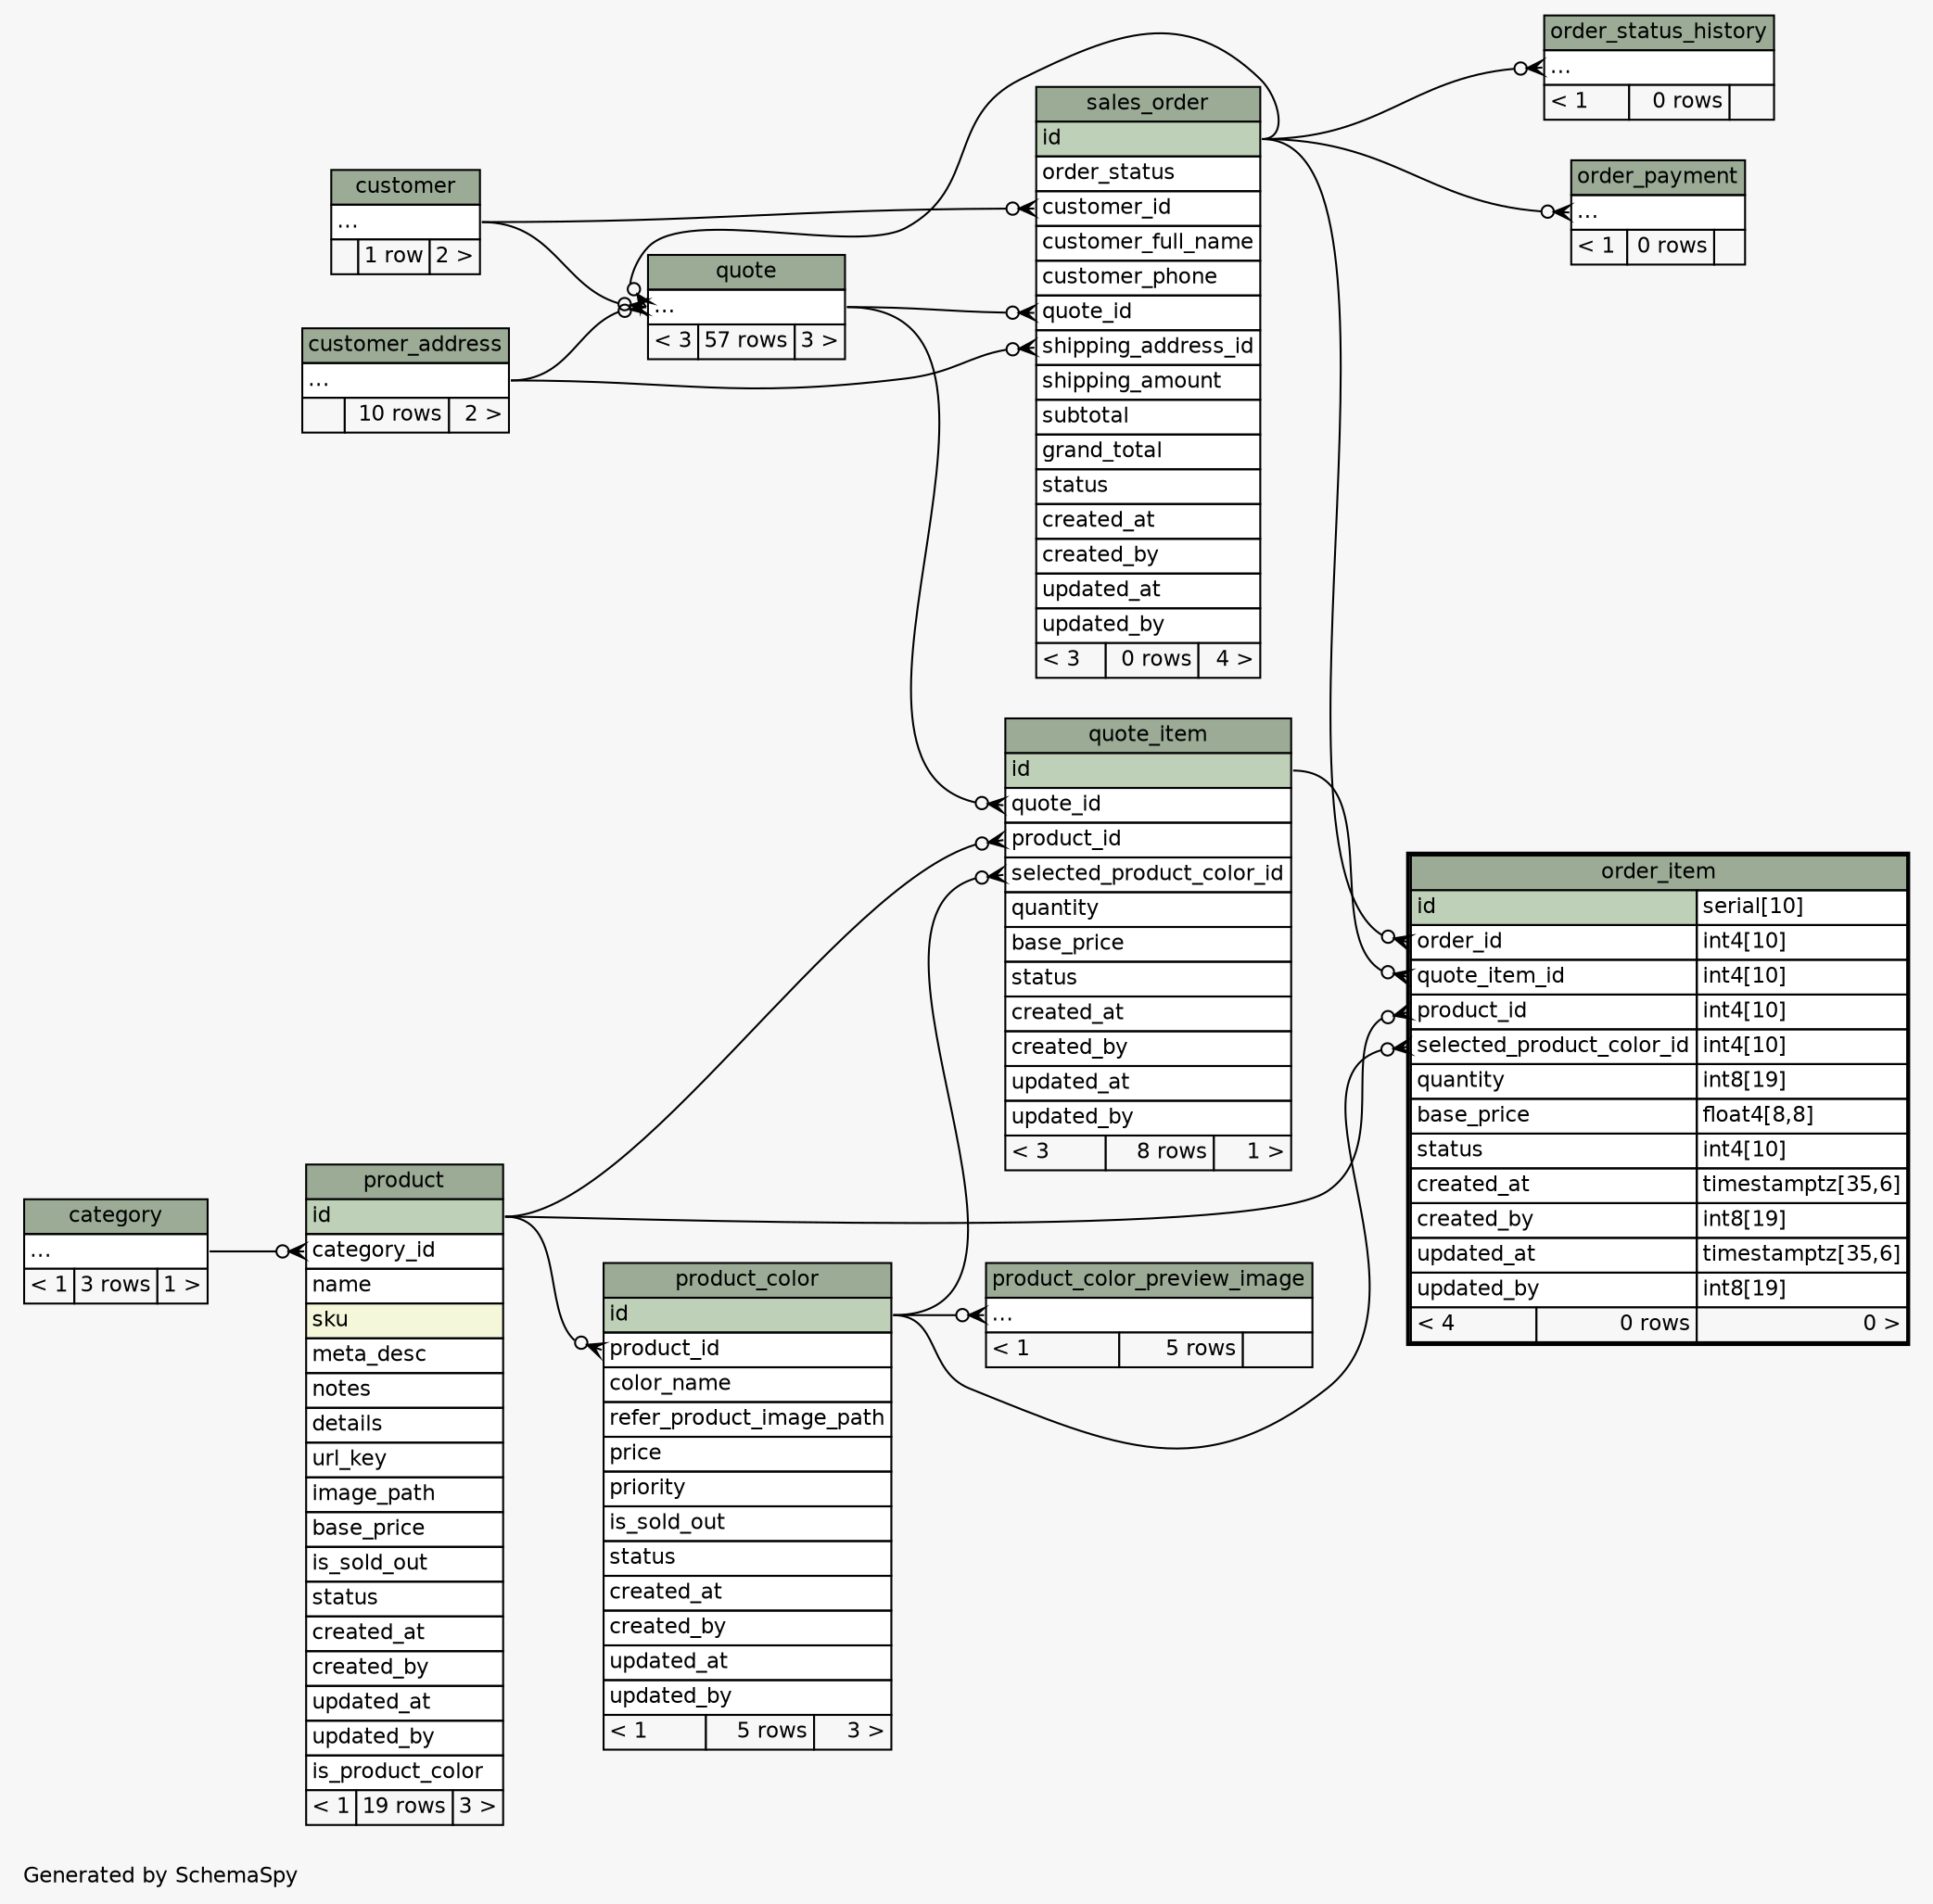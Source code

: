 // dot 2.38.0 on Linux 4.4.0-71-generic
// SchemaSpy rev 590
digraph "twoDegreesRelationshipsDiagram" {
  graph [
    rankdir="RL"
    bgcolor="#f7f7f7"
    label="\nGenerated by SchemaSpy"
    labeljust="l"
    nodesep="0.18"
    ranksep="0.46"
    fontname="Helvetica"
    fontsize="11"
  ];
  node [
    fontname="Helvetica"
    fontsize="11"
    shape="plaintext"
  ];
  edge [
    arrowsize="0.8"
  ];
  "order_item":"order_id":w -> "sales_order":"id":e [arrowhead=none dir=back arrowtail=crowodot];
  "order_item":"product_id":w -> "product":"id":e [arrowhead=none dir=back arrowtail=crowodot];
  "order_item":"quote_item_id":w -> "quote_item":"id":e [arrowhead=none dir=back arrowtail=crowodot];
  "order_item":"selected_product_color_id":w -> "product_color":"id":e [arrowhead=none dir=back arrowtail=crowodot];
  "order_payment":"elipses":w -> "sales_order":"id":e [arrowhead=none dir=back arrowtail=crowodot];
  "order_status_history":"elipses":w -> "sales_order":"id":e [arrowhead=none dir=back arrowtail=crowodot];
  "product":"category_id":w -> "category":"elipses":e [arrowhead=none dir=back arrowtail=crowodot];
  "product_color":"product_id":w -> "product":"id":e [arrowhead=none dir=back arrowtail=crowodot];
  "product_color_preview_image":"elipses":w -> "product_color":"id":e [arrowhead=none dir=back arrowtail=crowodot];
  "quote":"elipses":w -> "customer_address":"elipses":e [arrowhead=none dir=back arrowtail=crowodot];
  "quote":"elipses":w -> "customer":"elipses":e [arrowhead=none dir=back arrowtail=crowodot];
  "quote":"elipses":w -> "sales_order":"id":e [arrowhead=none dir=back arrowtail=crowodot];
  "quote_item":"product_id":w -> "product":"id":e [arrowhead=none dir=back arrowtail=crowodot];
  "quote_item":"quote_id":w -> "quote":"elipses":e [arrowhead=none dir=back arrowtail=crowodot];
  "quote_item":"selected_product_color_id":w -> "product_color":"id":e [arrowhead=none dir=back arrowtail=crowodot];
  "sales_order":"customer_id":w -> "customer":"elipses":e [arrowhead=none dir=back arrowtail=crowodot];
  "sales_order":"quote_id":w -> "quote":"elipses":e [arrowhead=none dir=back arrowtail=crowodot];
  "sales_order":"shipping_address_id":w -> "customer_address":"elipses":e [arrowhead=none dir=back arrowtail=crowodot];
  "category" [
    label=<
    <TABLE BORDER="0" CELLBORDER="1" CELLSPACING="0" BGCOLOR="#ffffff">
      <TR><TD COLSPAN="3" BGCOLOR="#9bab96" ALIGN="CENTER">category</TD></TR>
      <TR><TD PORT="elipses" COLSPAN="3" ALIGN="LEFT">...</TD></TR>
      <TR><TD ALIGN="LEFT" BGCOLOR="#f7f7f7">&lt; 1</TD><TD ALIGN="RIGHT" BGCOLOR="#f7f7f7">3 rows</TD><TD ALIGN="RIGHT" BGCOLOR="#f7f7f7">1 &gt;</TD></TR>
    </TABLE>>
    URL="category.html"
    tooltip="category"
  ];
  "customer" [
    label=<
    <TABLE BORDER="0" CELLBORDER="1" CELLSPACING="0" BGCOLOR="#ffffff">
      <TR><TD COLSPAN="3" BGCOLOR="#9bab96" ALIGN="CENTER">customer</TD></TR>
      <TR><TD PORT="elipses" COLSPAN="3" ALIGN="LEFT">...</TD></TR>
      <TR><TD ALIGN="LEFT" BGCOLOR="#f7f7f7">  </TD><TD ALIGN="RIGHT" BGCOLOR="#f7f7f7">1 row</TD><TD ALIGN="RIGHT" BGCOLOR="#f7f7f7">2 &gt;</TD></TR>
    </TABLE>>
    URL="customer.html"
    tooltip="customer"
  ];
  "customer_address" [
    label=<
    <TABLE BORDER="0" CELLBORDER="1" CELLSPACING="0" BGCOLOR="#ffffff">
      <TR><TD COLSPAN="3" BGCOLOR="#9bab96" ALIGN="CENTER">customer_address</TD></TR>
      <TR><TD PORT="elipses" COLSPAN="3" ALIGN="LEFT">...</TD></TR>
      <TR><TD ALIGN="LEFT" BGCOLOR="#f7f7f7">  </TD><TD ALIGN="RIGHT" BGCOLOR="#f7f7f7">10 rows</TD><TD ALIGN="RIGHT" BGCOLOR="#f7f7f7">2 &gt;</TD></TR>
    </TABLE>>
    URL="customer_address.html"
    tooltip="customer_address"
  ];
  "order_item" [
    label=<
    <TABLE BORDER="2" CELLBORDER="1" CELLSPACING="0" BGCOLOR="#ffffff">
      <TR><TD COLSPAN="3" BGCOLOR="#9bab96" ALIGN="CENTER">order_item</TD></TR>
      <TR><TD PORT="id" COLSPAN="2" BGCOLOR="#bed1b8" ALIGN="LEFT">id</TD><TD PORT="id.type" ALIGN="LEFT">serial[10]</TD></TR>
      <TR><TD PORT="order_id" COLSPAN="2" ALIGN="LEFT">order_id</TD><TD PORT="order_id.type" ALIGN="LEFT">int4[10]</TD></TR>
      <TR><TD PORT="quote_item_id" COLSPAN="2" ALIGN="LEFT">quote_item_id</TD><TD PORT="quote_item_id.type" ALIGN="LEFT">int4[10]</TD></TR>
      <TR><TD PORT="product_id" COLSPAN="2" ALIGN="LEFT">product_id</TD><TD PORT="product_id.type" ALIGN="LEFT">int4[10]</TD></TR>
      <TR><TD PORT="selected_product_color_id" COLSPAN="2" ALIGN="LEFT">selected_product_color_id</TD><TD PORT="selected_product_color_id.type" ALIGN="LEFT">int4[10]</TD></TR>
      <TR><TD PORT="quantity" COLSPAN="2" ALIGN="LEFT">quantity</TD><TD PORT="quantity.type" ALIGN="LEFT">int8[19]</TD></TR>
      <TR><TD PORT="base_price" COLSPAN="2" ALIGN="LEFT">base_price</TD><TD PORT="base_price.type" ALIGN="LEFT">float4[8,8]</TD></TR>
      <TR><TD PORT="status" COLSPAN="2" ALIGN="LEFT">status</TD><TD PORT="status.type" ALIGN="LEFT">int4[10]</TD></TR>
      <TR><TD PORT="created_at" COLSPAN="2" ALIGN="LEFT">created_at</TD><TD PORT="created_at.type" ALIGN="LEFT">timestamptz[35,6]</TD></TR>
      <TR><TD PORT="created_by" COLSPAN="2" ALIGN="LEFT">created_by</TD><TD PORT="created_by.type" ALIGN="LEFT">int8[19]</TD></TR>
      <TR><TD PORT="updated_at" COLSPAN="2" ALIGN="LEFT">updated_at</TD><TD PORT="updated_at.type" ALIGN="LEFT">timestamptz[35,6]</TD></TR>
      <TR><TD PORT="updated_by" COLSPAN="2" ALIGN="LEFT">updated_by</TD><TD PORT="updated_by.type" ALIGN="LEFT">int8[19]</TD></TR>
      <TR><TD ALIGN="LEFT" BGCOLOR="#f7f7f7">&lt; 4</TD><TD ALIGN="RIGHT" BGCOLOR="#f7f7f7">0 rows</TD><TD ALIGN="RIGHT" BGCOLOR="#f7f7f7">0 &gt;</TD></TR>
    </TABLE>>
    URL="order_item.html"
    tooltip="order_item"
  ];
  "order_payment" [
    label=<
    <TABLE BORDER="0" CELLBORDER="1" CELLSPACING="0" BGCOLOR="#ffffff">
      <TR><TD COLSPAN="3" BGCOLOR="#9bab96" ALIGN="CENTER">order_payment</TD></TR>
      <TR><TD PORT="elipses" COLSPAN="3" ALIGN="LEFT">...</TD></TR>
      <TR><TD ALIGN="LEFT" BGCOLOR="#f7f7f7">&lt; 1</TD><TD ALIGN="RIGHT" BGCOLOR="#f7f7f7">0 rows</TD><TD ALIGN="RIGHT" BGCOLOR="#f7f7f7">  </TD></TR>
    </TABLE>>
    URL="order_payment.html"
    tooltip="order_payment"
  ];
  "order_status_history" [
    label=<
    <TABLE BORDER="0" CELLBORDER="1" CELLSPACING="0" BGCOLOR="#ffffff">
      <TR><TD COLSPAN="3" BGCOLOR="#9bab96" ALIGN="CENTER">order_status_history</TD></TR>
      <TR><TD PORT="elipses" COLSPAN="3" ALIGN="LEFT">...</TD></TR>
      <TR><TD ALIGN="LEFT" BGCOLOR="#f7f7f7">&lt; 1</TD><TD ALIGN="RIGHT" BGCOLOR="#f7f7f7">0 rows</TD><TD ALIGN="RIGHT" BGCOLOR="#f7f7f7">  </TD></TR>
    </TABLE>>
    URL="order_status_history.html"
    tooltip="order_status_history"
  ];
  "product" [
    label=<
    <TABLE BORDER="0" CELLBORDER="1" CELLSPACING="0" BGCOLOR="#ffffff">
      <TR><TD COLSPAN="3" BGCOLOR="#9bab96" ALIGN="CENTER">product</TD></TR>
      <TR><TD PORT="id" COLSPAN="3" BGCOLOR="#bed1b8" ALIGN="LEFT">id</TD></TR>
      <TR><TD PORT="category_id" COLSPAN="3" ALIGN="LEFT">category_id</TD></TR>
      <TR><TD PORT="name" COLSPAN="3" ALIGN="LEFT">name</TD></TR>
      <TR><TD PORT="sku" COLSPAN="3" BGCOLOR="#f4f7da" ALIGN="LEFT">sku</TD></TR>
      <TR><TD PORT="meta_desc" COLSPAN="3" ALIGN="LEFT">meta_desc</TD></TR>
      <TR><TD PORT="notes" COLSPAN="3" ALIGN="LEFT">notes</TD></TR>
      <TR><TD PORT="details" COLSPAN="3" ALIGN="LEFT">details</TD></TR>
      <TR><TD PORT="url_key" COLSPAN="3" ALIGN="LEFT">url_key</TD></TR>
      <TR><TD PORT="image_path" COLSPAN="3" ALIGN="LEFT">image_path</TD></TR>
      <TR><TD PORT="base_price" COLSPAN="3" ALIGN="LEFT">base_price</TD></TR>
      <TR><TD PORT="is_sold_out" COLSPAN="3" ALIGN="LEFT">is_sold_out</TD></TR>
      <TR><TD PORT="status" COLSPAN="3" ALIGN="LEFT">status</TD></TR>
      <TR><TD PORT="created_at" COLSPAN="3" ALIGN="LEFT">created_at</TD></TR>
      <TR><TD PORT="created_by" COLSPAN="3" ALIGN="LEFT">created_by</TD></TR>
      <TR><TD PORT="updated_at" COLSPAN="3" ALIGN="LEFT">updated_at</TD></TR>
      <TR><TD PORT="updated_by" COLSPAN="3" ALIGN="LEFT">updated_by</TD></TR>
      <TR><TD PORT="is_product_color" COLSPAN="3" ALIGN="LEFT">is_product_color</TD></TR>
      <TR><TD ALIGN="LEFT" BGCOLOR="#f7f7f7">&lt; 1</TD><TD ALIGN="RIGHT" BGCOLOR="#f7f7f7">19 rows</TD><TD ALIGN="RIGHT" BGCOLOR="#f7f7f7">3 &gt;</TD></TR>
    </TABLE>>
    URL="product.html"
    tooltip="product"
  ];
  "product_color" [
    label=<
    <TABLE BORDER="0" CELLBORDER="1" CELLSPACING="0" BGCOLOR="#ffffff">
      <TR><TD COLSPAN="3" BGCOLOR="#9bab96" ALIGN="CENTER">product_color</TD></TR>
      <TR><TD PORT="id" COLSPAN="3" BGCOLOR="#bed1b8" ALIGN="LEFT">id</TD></TR>
      <TR><TD PORT="product_id" COLSPAN="3" ALIGN="LEFT">product_id</TD></TR>
      <TR><TD PORT="color_name" COLSPAN="3" ALIGN="LEFT">color_name</TD></TR>
      <TR><TD PORT="refer_product_image_path" COLSPAN="3" ALIGN="LEFT">refer_product_image_path</TD></TR>
      <TR><TD PORT="price" COLSPAN="3" ALIGN="LEFT">price</TD></TR>
      <TR><TD PORT="priority" COLSPAN="3" ALIGN="LEFT">priority</TD></TR>
      <TR><TD PORT="is_sold_out" COLSPAN="3" ALIGN="LEFT">is_sold_out</TD></TR>
      <TR><TD PORT="status" COLSPAN="3" ALIGN="LEFT">status</TD></TR>
      <TR><TD PORT="created_at" COLSPAN="3" ALIGN="LEFT">created_at</TD></TR>
      <TR><TD PORT="created_by" COLSPAN="3" ALIGN="LEFT">created_by</TD></TR>
      <TR><TD PORT="updated_at" COLSPAN="3" ALIGN="LEFT">updated_at</TD></TR>
      <TR><TD PORT="updated_by" COLSPAN="3" ALIGN="LEFT">updated_by</TD></TR>
      <TR><TD ALIGN="LEFT" BGCOLOR="#f7f7f7">&lt; 1</TD><TD ALIGN="RIGHT" BGCOLOR="#f7f7f7">5 rows</TD><TD ALIGN="RIGHT" BGCOLOR="#f7f7f7">3 &gt;</TD></TR>
    </TABLE>>
    URL="product_color.html"
    tooltip="product_color"
  ];
  "product_color_preview_image" [
    label=<
    <TABLE BORDER="0" CELLBORDER="1" CELLSPACING="0" BGCOLOR="#ffffff">
      <TR><TD COLSPAN="3" BGCOLOR="#9bab96" ALIGN="CENTER">product_color_preview_image</TD></TR>
      <TR><TD PORT="elipses" COLSPAN="3" ALIGN="LEFT">...</TD></TR>
      <TR><TD ALIGN="LEFT" BGCOLOR="#f7f7f7">&lt; 1</TD><TD ALIGN="RIGHT" BGCOLOR="#f7f7f7">5 rows</TD><TD ALIGN="RIGHT" BGCOLOR="#f7f7f7">  </TD></TR>
    </TABLE>>
    URL="product_color_preview_image.html"
    tooltip="product_color_preview_image"
  ];
  "quote" [
    label=<
    <TABLE BORDER="0" CELLBORDER="1" CELLSPACING="0" BGCOLOR="#ffffff">
      <TR><TD COLSPAN="3" BGCOLOR="#9bab96" ALIGN="CENTER">quote</TD></TR>
      <TR><TD PORT="elipses" COLSPAN="3" ALIGN="LEFT">...</TD></TR>
      <TR><TD ALIGN="LEFT" BGCOLOR="#f7f7f7">&lt; 3</TD><TD ALIGN="RIGHT" BGCOLOR="#f7f7f7">57 rows</TD><TD ALIGN="RIGHT" BGCOLOR="#f7f7f7">3 &gt;</TD></TR>
    </TABLE>>
    URL="quote.html"
    tooltip="quote"
  ];
  "quote_item" [
    label=<
    <TABLE BORDER="0" CELLBORDER="1" CELLSPACING="0" BGCOLOR="#ffffff">
      <TR><TD COLSPAN="3" BGCOLOR="#9bab96" ALIGN="CENTER">quote_item</TD></TR>
      <TR><TD PORT="id" COLSPAN="3" BGCOLOR="#bed1b8" ALIGN="LEFT">id</TD></TR>
      <TR><TD PORT="quote_id" COLSPAN="3" ALIGN="LEFT">quote_id</TD></TR>
      <TR><TD PORT="product_id" COLSPAN="3" ALIGN="LEFT">product_id</TD></TR>
      <TR><TD PORT="selected_product_color_id" COLSPAN="3" ALIGN="LEFT">selected_product_color_id</TD></TR>
      <TR><TD PORT="quantity" COLSPAN="3" ALIGN="LEFT">quantity</TD></TR>
      <TR><TD PORT="base_price" COLSPAN="3" ALIGN="LEFT">base_price</TD></TR>
      <TR><TD PORT="status" COLSPAN="3" ALIGN="LEFT">status</TD></TR>
      <TR><TD PORT="created_at" COLSPAN="3" ALIGN="LEFT">created_at</TD></TR>
      <TR><TD PORT="created_by" COLSPAN="3" ALIGN="LEFT">created_by</TD></TR>
      <TR><TD PORT="updated_at" COLSPAN="3" ALIGN="LEFT">updated_at</TD></TR>
      <TR><TD PORT="updated_by" COLSPAN="3" ALIGN="LEFT">updated_by</TD></TR>
      <TR><TD ALIGN="LEFT" BGCOLOR="#f7f7f7">&lt; 3</TD><TD ALIGN="RIGHT" BGCOLOR="#f7f7f7">8 rows</TD><TD ALIGN="RIGHT" BGCOLOR="#f7f7f7">1 &gt;</TD></TR>
    </TABLE>>
    URL="quote_item.html"
    tooltip="quote_item"
  ];
  "sales_order" [
    label=<
    <TABLE BORDER="0" CELLBORDER="1" CELLSPACING="0" BGCOLOR="#ffffff">
      <TR><TD COLSPAN="3" BGCOLOR="#9bab96" ALIGN="CENTER">sales_order</TD></TR>
      <TR><TD PORT="id" COLSPAN="3" BGCOLOR="#bed1b8" ALIGN="LEFT">id</TD></TR>
      <TR><TD PORT="order_status" COLSPAN="3" ALIGN="LEFT">order_status</TD></TR>
      <TR><TD PORT="customer_id" COLSPAN="3" ALIGN="LEFT">customer_id</TD></TR>
      <TR><TD PORT="customer_full_name" COLSPAN="3" ALIGN="LEFT">customer_full_name</TD></TR>
      <TR><TD PORT="customer_phone" COLSPAN="3" ALIGN="LEFT">customer_phone</TD></TR>
      <TR><TD PORT="quote_id" COLSPAN="3" ALIGN="LEFT">quote_id</TD></TR>
      <TR><TD PORT="shipping_address_id" COLSPAN="3" ALIGN="LEFT">shipping_address_id</TD></TR>
      <TR><TD PORT="shipping_amount" COLSPAN="3" ALIGN="LEFT">shipping_amount</TD></TR>
      <TR><TD PORT="subtotal" COLSPAN="3" ALIGN="LEFT">subtotal</TD></TR>
      <TR><TD PORT="grand_total" COLSPAN="3" ALIGN="LEFT">grand_total</TD></TR>
      <TR><TD PORT="status" COLSPAN="3" ALIGN="LEFT">status</TD></TR>
      <TR><TD PORT="created_at" COLSPAN="3" ALIGN="LEFT">created_at</TD></TR>
      <TR><TD PORT="created_by" COLSPAN="3" ALIGN="LEFT">created_by</TD></TR>
      <TR><TD PORT="updated_at" COLSPAN="3" ALIGN="LEFT">updated_at</TD></TR>
      <TR><TD PORT="updated_by" COLSPAN="3" ALIGN="LEFT">updated_by</TD></TR>
      <TR><TD ALIGN="LEFT" BGCOLOR="#f7f7f7">&lt; 3</TD><TD ALIGN="RIGHT" BGCOLOR="#f7f7f7">0 rows</TD><TD ALIGN="RIGHT" BGCOLOR="#f7f7f7">4 &gt;</TD></TR>
    </TABLE>>
    URL="sales_order.html"
    tooltip="sales_order"
  ];
}
